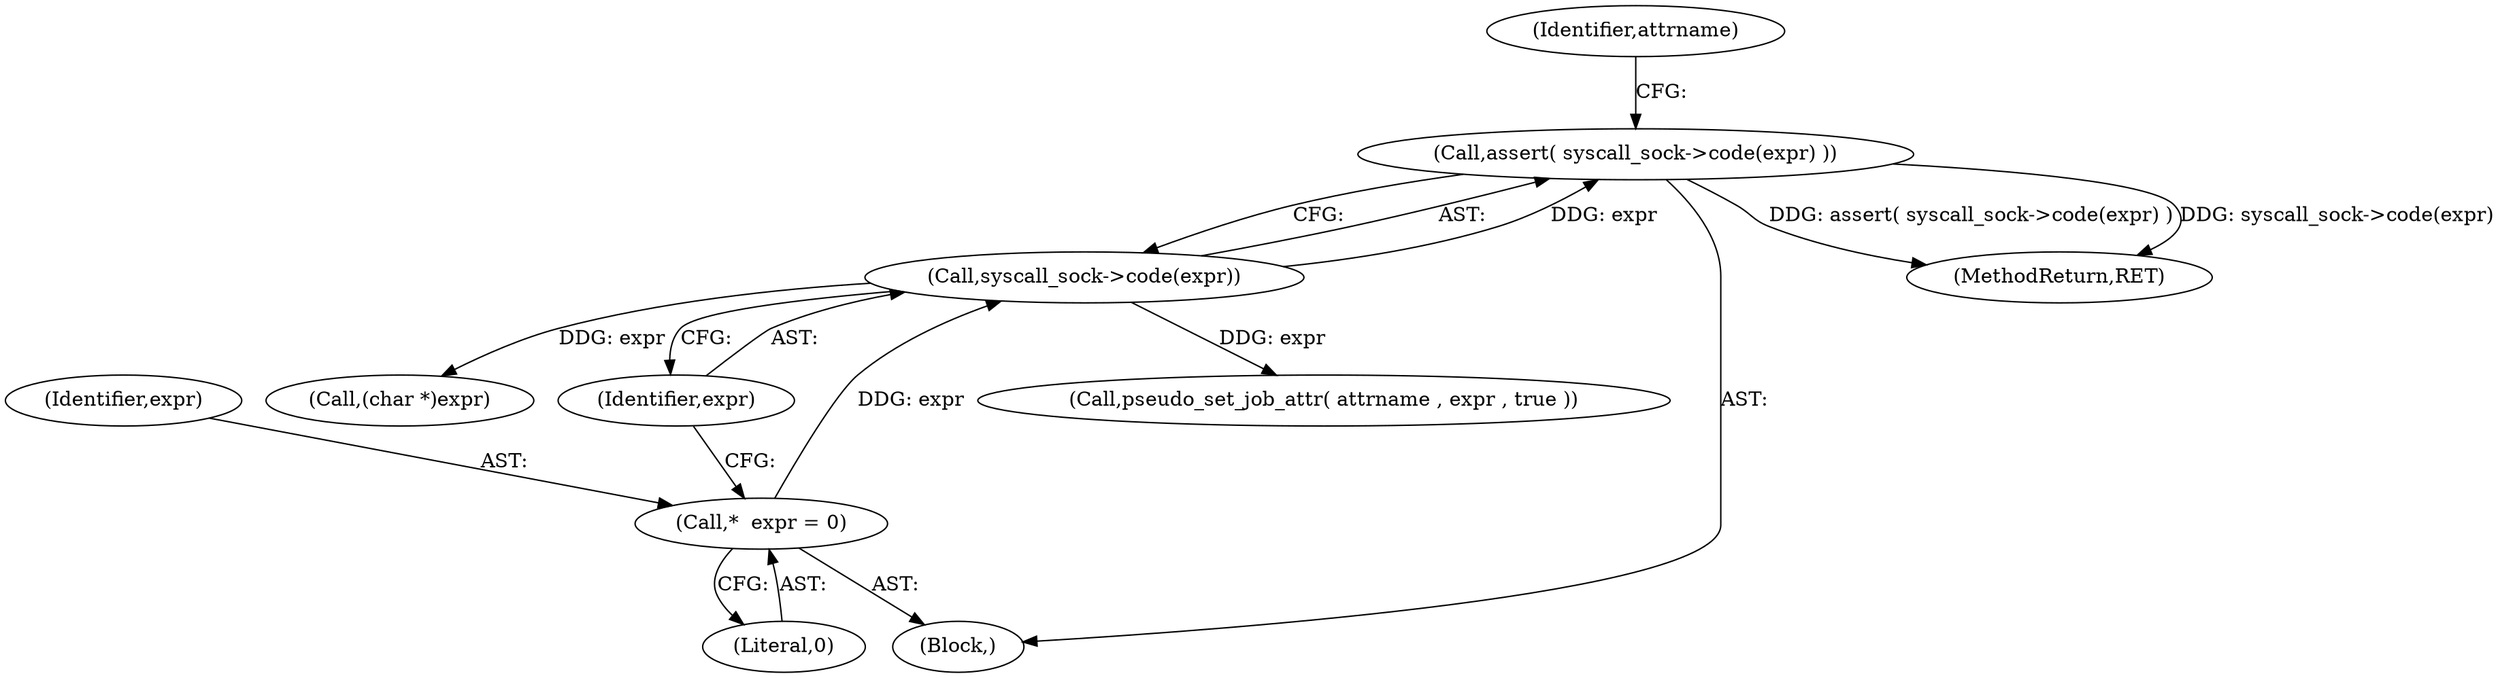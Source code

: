 digraph "0_htcondor_5e5571d1a431eb3c61977b6dd6ec90186ef79867_4@API" {
"1001775" [label="(Call,assert( syscall_sock->code(expr) ))"];
"1001776" [label="(Call,syscall_sock->code(expr))"];
"1001772" [label="(Call,*  expr = 0)"];
"1001766" [label="(Block,)"];
"1001772" [label="(Call,*  expr = 0)"];
"1001775" [label="(Call,assert( syscall_sock->code(expr) ))"];
"1001794" [label="(Call,pseudo_set_job_attr( attrname , expr , true ))"];
"1001774" [label="(Literal,0)"];
"1001776" [label="(Call,syscall_sock->code(expr))"];
"1001834" [label="(Call,(char *)expr)"];
"1001777" [label="(Identifier,expr)"];
"1001773" [label="(Identifier,expr)"];
"1002472" [label="(MethodReturn,RET)"];
"1001780" [label="(Identifier,attrname)"];
"1001775" -> "1001766"  [label="AST: "];
"1001775" -> "1001776"  [label="CFG: "];
"1001776" -> "1001775"  [label="AST: "];
"1001780" -> "1001775"  [label="CFG: "];
"1001775" -> "1002472"  [label="DDG: assert( syscall_sock->code(expr) )"];
"1001775" -> "1002472"  [label="DDG: syscall_sock->code(expr)"];
"1001776" -> "1001775"  [label="DDG: expr"];
"1001776" -> "1001777"  [label="CFG: "];
"1001777" -> "1001776"  [label="AST: "];
"1001772" -> "1001776"  [label="DDG: expr"];
"1001776" -> "1001794"  [label="DDG: expr"];
"1001776" -> "1001834"  [label="DDG: expr"];
"1001772" -> "1001766"  [label="AST: "];
"1001772" -> "1001774"  [label="CFG: "];
"1001773" -> "1001772"  [label="AST: "];
"1001774" -> "1001772"  [label="AST: "];
"1001777" -> "1001772"  [label="CFG: "];
}
